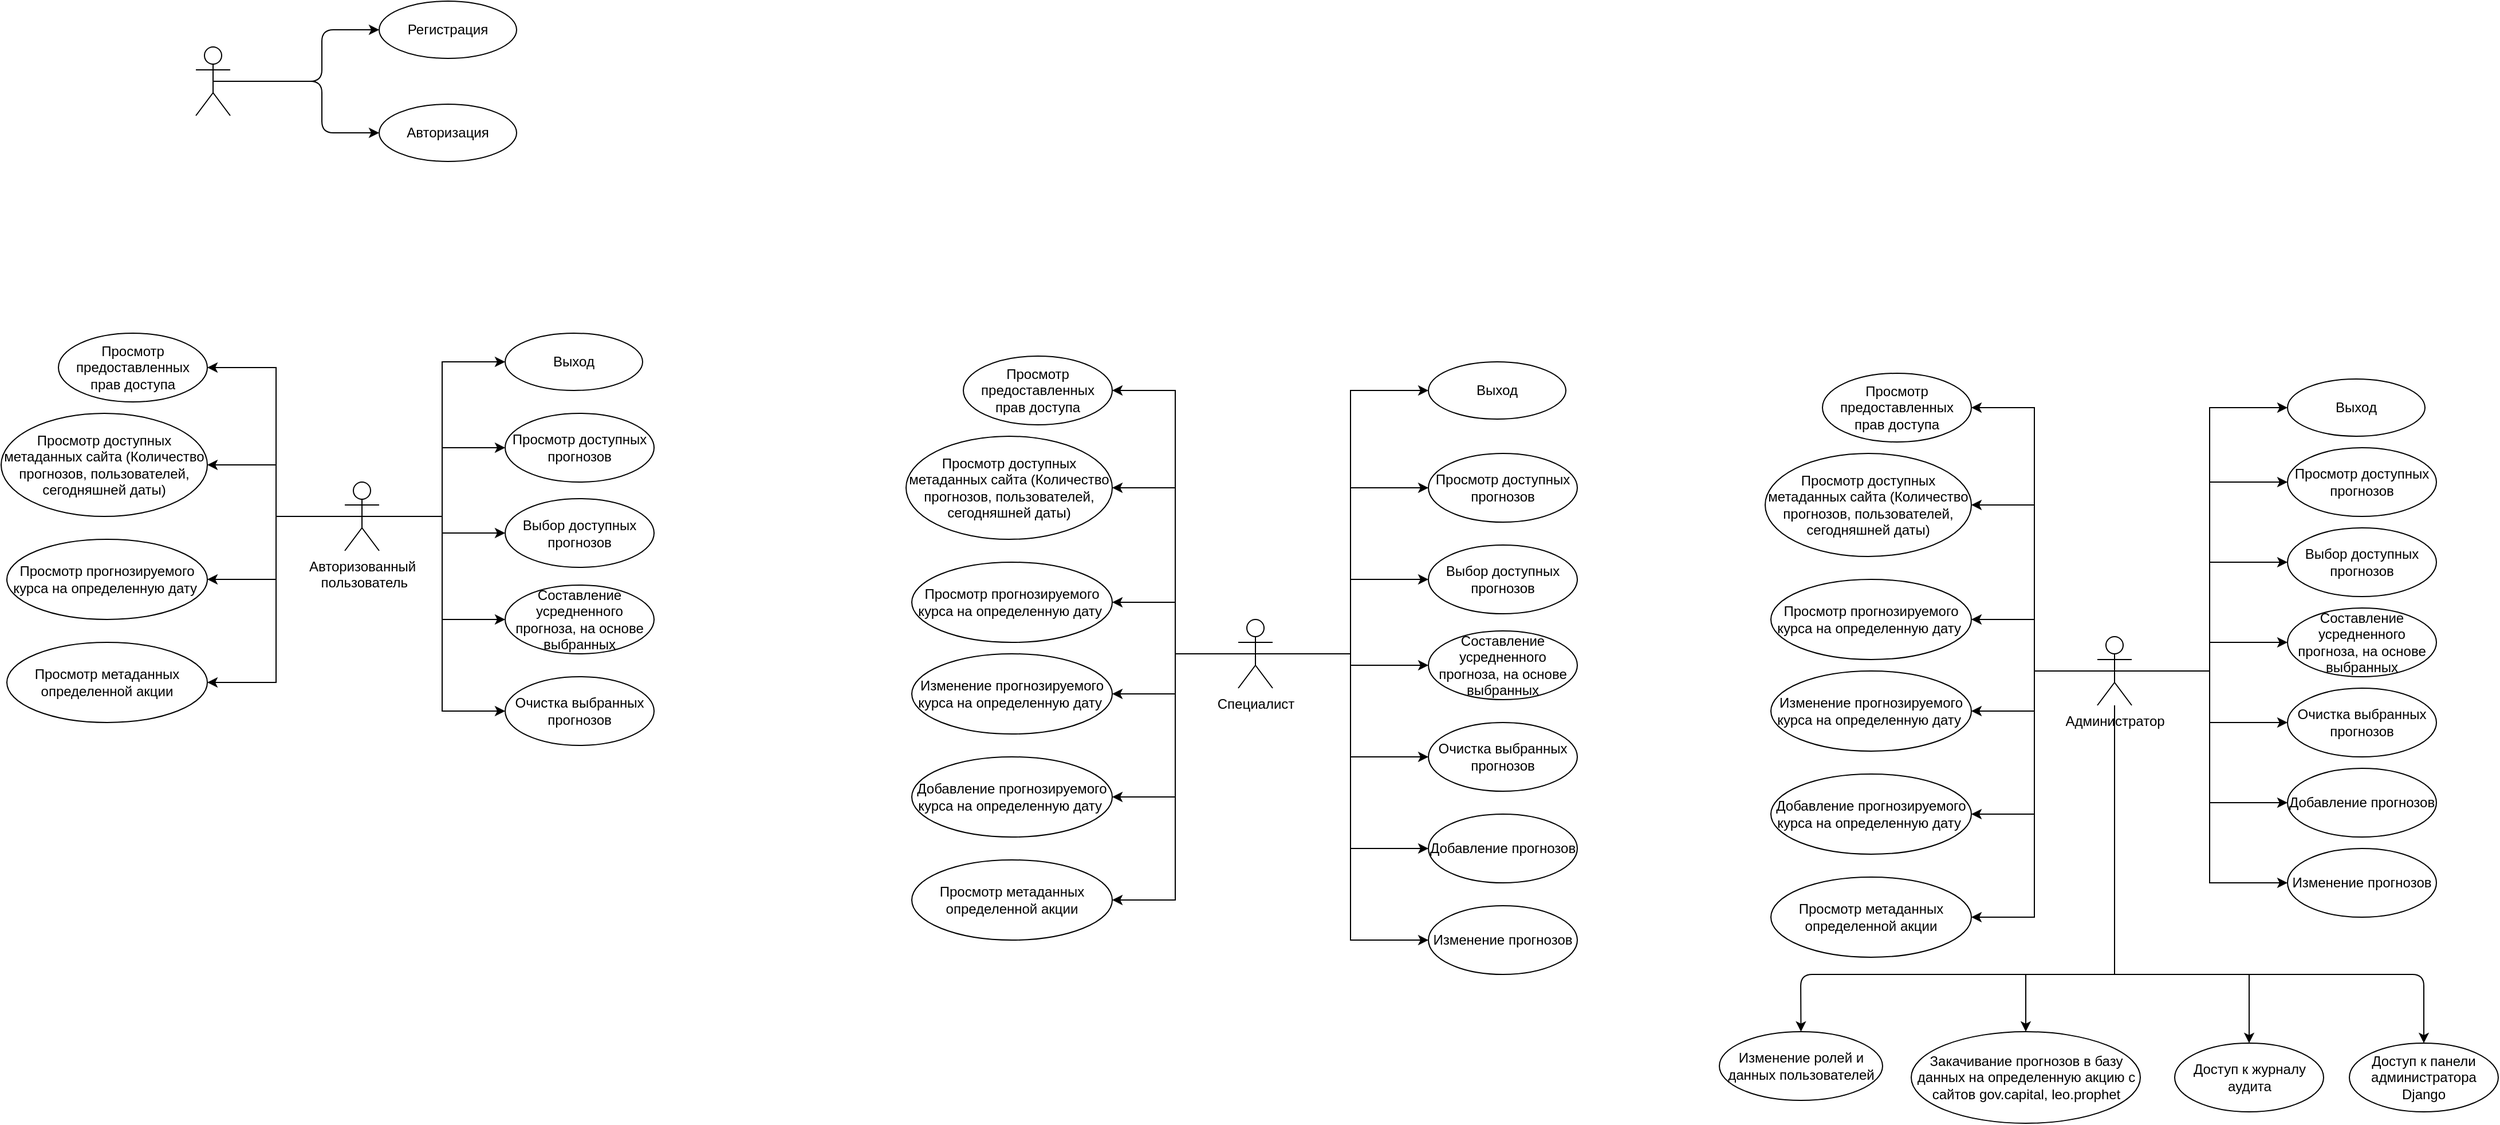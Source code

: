 <mxfile version="15.5.8" type="device" pages="2"><diagram id="Eo-qzbySmucaEM4rq8cV" name="Page-1"><mxGraphModel dx="2267" dy="1337" grid="1" gridSize="10" guides="1" tooltips="1" connect="1" arrows="1" fold="1" page="1" pageScale="1" pageWidth="827" pageHeight="1169" math="0" shadow="0"><root><mxCell id="0"/><mxCell id="1" parent="0"/><mxCell id="SaQKe1Ash4k-po-7bHGU-1" value="&lt;font color=&quot;#ffffff&quot;&gt;Неавторизованный пользователь&lt;/font&gt;" style="shape=umlActor;verticalLabelPosition=bottom;verticalAlign=top;html=1;outlineConnect=0;strokeColor=#000000;" parent="1" vertex="1"><mxGeometry x="170" y="190" width="30" height="60" as="geometry"/></mxCell><mxCell id="SaQKe1Ash4k-po-7bHGU-2" value="Авторизация" style="ellipse;whiteSpace=wrap;html=1;fillColor=#FFFFFF;strokeColor=#000000;" parent="1" vertex="1"><mxGeometry x="330" y="240" width="120" height="50" as="geometry"/></mxCell><mxCell id="SaQKe1Ash4k-po-7bHGU-3" value="Регистрация" style="ellipse;whiteSpace=wrap;html=1;fillColor=#FFFFFF;strokeColor=#000000;" parent="1" vertex="1"><mxGeometry x="330" y="150" width="120" height="50" as="geometry"/></mxCell><mxCell id="SaQKe1Ash4k-po-7bHGU-4" value="" style="endArrow=classic;html=1;exitX=0.5;exitY=0.5;exitDx=0;exitDy=0;exitPerimeter=0;entryX=0;entryY=0.5;entryDx=0;entryDy=0;strokeColor=#000000;" parent="1" source="SaQKe1Ash4k-po-7bHGU-1" target="SaQKe1Ash4k-po-7bHGU-3" edge="1"><mxGeometry width="50" height="50" relative="1" as="geometry"><mxPoint x="280" y="260" as="sourcePoint"/><mxPoint x="330" y="210" as="targetPoint"/><Array as="points"><mxPoint x="280" y="220"/><mxPoint x="280" y="175"/></Array></mxGeometry></mxCell><mxCell id="SaQKe1Ash4k-po-7bHGU-5" value="" style="endArrow=classic;html=1;exitX=0.5;exitY=0.5;exitDx=0;exitDy=0;exitPerimeter=0;entryX=0;entryY=0.5;entryDx=0;entryDy=0;strokeColor=#000000;" parent="1" source="SaQKe1Ash4k-po-7bHGU-1" target="SaQKe1Ash4k-po-7bHGU-2" edge="1"><mxGeometry width="50" height="50" relative="1" as="geometry"><mxPoint x="280" y="260" as="sourcePoint"/><mxPoint x="330" y="210" as="targetPoint"/><Array as="points"><mxPoint x="280" y="220"/><mxPoint x="280" y="265"/></Array></mxGeometry></mxCell><mxCell id="SaQKe1Ash4k-po-7bHGU-21" style="edgeStyle=orthogonalEdgeStyle;rounded=0;orthogonalLoop=1;jettySize=auto;html=1;exitX=0.5;exitY=0.5;exitDx=0;exitDy=0;exitPerimeter=0;entryX=1;entryY=0.5;entryDx=0;entryDy=0;" parent="1" source="SaQKe1Ash4k-po-7bHGU-6" target="SaQKe1Ash4k-po-7bHGU-18" edge="1"><mxGeometry relative="1" as="geometry"/></mxCell><mxCell id="SaQKe1Ash4k-po-7bHGU-22" style="edgeStyle=orthogonalEdgeStyle;rounded=0;orthogonalLoop=1;jettySize=auto;html=1;exitX=0.5;exitY=0.5;exitDx=0;exitDy=0;exitPerimeter=0;entryX=1;entryY=0.5;entryDx=0;entryDy=0;" parent="1" source="SaQKe1Ash4k-po-7bHGU-6" target="SaQKe1Ash4k-po-7bHGU-14" edge="1"><mxGeometry relative="1" as="geometry"/></mxCell><mxCell id="SaQKe1Ash4k-po-7bHGU-23" style="edgeStyle=orthogonalEdgeStyle;rounded=0;orthogonalLoop=1;jettySize=auto;html=1;exitX=0.5;exitY=0.5;exitDx=0;exitDy=0;exitPerimeter=0;entryX=1;entryY=0.5;entryDx=0;entryDy=0;" parent="1" source="SaQKe1Ash4k-po-7bHGU-6" target="SaQKe1Ash4k-po-7bHGU-17" edge="1"><mxGeometry relative="1" as="geometry"/></mxCell><mxCell id="SaQKe1Ash4k-po-7bHGU-24" style="edgeStyle=orthogonalEdgeStyle;rounded=0;orthogonalLoop=1;jettySize=auto;html=1;exitX=0.5;exitY=0.5;exitDx=0;exitDy=0;exitPerimeter=0;entryX=1;entryY=0.5;entryDx=0;entryDy=0;" parent="1" source="SaQKe1Ash4k-po-7bHGU-6" target="SaQKe1Ash4k-po-7bHGU-19" edge="1"><mxGeometry relative="1" as="geometry"/></mxCell><mxCell id="SaQKe1Ash4k-po-7bHGU-25" style="edgeStyle=orthogonalEdgeStyle;rounded=0;orthogonalLoop=1;jettySize=auto;html=1;exitX=0.5;exitY=0.5;exitDx=0;exitDy=0;exitPerimeter=0;entryX=0;entryY=0.5;entryDx=0;entryDy=0;" parent="1" source="SaQKe1Ash4k-po-7bHGU-6" target="SaQKe1Ash4k-po-7bHGU-11" edge="1"><mxGeometry relative="1" as="geometry"/></mxCell><mxCell id="SaQKe1Ash4k-po-7bHGU-26" style="edgeStyle=orthogonalEdgeStyle;rounded=0;orthogonalLoop=1;jettySize=auto;html=1;exitX=0.5;exitY=0.5;exitDx=0;exitDy=0;exitPerimeter=0;entryX=0;entryY=0.5;entryDx=0;entryDy=0;" parent="1" source="SaQKe1Ash4k-po-7bHGU-6" target="SaQKe1Ash4k-po-7bHGU-8" edge="1"><mxGeometry relative="1" as="geometry"/></mxCell><mxCell id="SaQKe1Ash4k-po-7bHGU-27" style="edgeStyle=orthogonalEdgeStyle;rounded=0;orthogonalLoop=1;jettySize=auto;html=1;exitX=0.5;exitY=0.5;exitDx=0;exitDy=0;exitPerimeter=0;entryX=0;entryY=0.5;entryDx=0;entryDy=0;" parent="1" source="SaQKe1Ash4k-po-7bHGU-6" target="SaQKe1Ash4k-po-7bHGU-12" edge="1"><mxGeometry relative="1" as="geometry"/></mxCell><mxCell id="SaQKe1Ash4k-po-7bHGU-28" style="edgeStyle=orthogonalEdgeStyle;rounded=0;orthogonalLoop=1;jettySize=auto;html=1;exitX=0.5;exitY=0.5;exitDx=0;exitDy=0;exitPerimeter=0;entryX=0;entryY=0.5;entryDx=0;entryDy=0;" parent="1" source="SaQKe1Ash4k-po-7bHGU-6" target="SaQKe1Ash4k-po-7bHGU-13" edge="1"><mxGeometry relative="1" as="geometry"/></mxCell><mxCell id="SaQKe1Ash4k-po-7bHGU-29" style="edgeStyle=orthogonalEdgeStyle;rounded=0;orthogonalLoop=1;jettySize=auto;html=1;exitX=0.5;exitY=0.5;exitDx=0;exitDy=0;exitPerimeter=0;entryX=0;entryY=0.5;entryDx=0;entryDy=0;" parent="1" source="SaQKe1Ash4k-po-7bHGU-6" target="SaQKe1Ash4k-po-7bHGU-15" edge="1"><mxGeometry relative="1" as="geometry"/></mxCell><mxCell id="SaQKe1Ash4k-po-7bHGU-6" value="Авторизованный&lt;br&gt;&amp;nbsp;пользователь" style="shape=umlActor;verticalLabelPosition=bottom;verticalAlign=top;html=1;outlineConnect=0;" parent="1" vertex="1"><mxGeometry x="300" y="570" width="30" height="60" as="geometry"/></mxCell><mxCell id="SaQKe1Ash4k-po-7bHGU-8" value="Просмотр доступных прогнозов" style="ellipse;whiteSpace=wrap;html=1;fillColor=#FFFFFF;" parent="1" vertex="1"><mxGeometry x="440" y="510" width="130" height="60" as="geometry"/></mxCell><mxCell id="SaQKe1Ash4k-po-7bHGU-11" value="Выход" style="ellipse;whiteSpace=wrap;html=1;fillColor=#FFFFFF;" parent="1" vertex="1"><mxGeometry x="440" y="440" width="120" height="50" as="geometry"/></mxCell><mxCell id="SaQKe1Ash4k-po-7bHGU-12" value="Выбор доступных прогнозов" style="ellipse;whiteSpace=wrap;html=1;fillColor=#FFFFFF;" parent="1" vertex="1"><mxGeometry x="440" y="584.5" width="130" height="60" as="geometry"/></mxCell><mxCell id="SaQKe1Ash4k-po-7bHGU-13" value="Составление усредненного прогноза, на основе выбранных" style="ellipse;whiteSpace=wrap;html=1;fillColor=#FFFFFF;" parent="1" vertex="1"><mxGeometry x="440" y="660" width="130" height="60" as="geometry"/></mxCell><mxCell id="SaQKe1Ash4k-po-7bHGU-14" value="Просмотр прогнозируемого курса на определенную дату&amp;nbsp;" style="ellipse;whiteSpace=wrap;html=1;fillColor=#FFFFFF;" parent="1" vertex="1"><mxGeometry x="5" y="620" width="175" height="70" as="geometry"/></mxCell><mxCell id="SaQKe1Ash4k-po-7bHGU-15" value="Очистка выбранных прогнозов" style="ellipse;whiteSpace=wrap;html=1;fillColor=#FFFFFF;" parent="1" vertex="1"><mxGeometry x="440" y="740" width="130" height="60" as="geometry"/></mxCell><mxCell id="SaQKe1Ash4k-po-7bHGU-17" value="Просмотр предоставленных прав доступа" style="ellipse;whiteSpace=wrap;html=1;fillColor=#FFFFFF;" parent="1" vertex="1"><mxGeometry x="50" y="440" width="130" height="60" as="geometry"/></mxCell><mxCell id="SaQKe1Ash4k-po-7bHGU-18" value="Просмотр доступных метаданных сайта (Количество прогнозов, пользователей, сегодняшней даты)" style="ellipse;whiteSpace=wrap;html=1;fillColor=#FFFFFF;" parent="1" vertex="1"><mxGeometry y="510" width="180" height="90" as="geometry"/></mxCell><mxCell id="SaQKe1Ash4k-po-7bHGU-19" value="Просмотр метаданных определенной акции" style="ellipse;whiteSpace=wrap;html=1;fillColor=#FFFFFF;" parent="1" vertex="1"><mxGeometry x="5" y="710" width="175" height="70" as="geometry"/></mxCell><mxCell id="SaQKe1Ash4k-po-7bHGU-50" style="edgeStyle=orthogonalEdgeStyle;rounded=0;orthogonalLoop=1;jettySize=auto;html=1;exitX=0.5;exitY=0.5;exitDx=0;exitDy=0;exitPerimeter=0;entryX=1;entryY=0.5;entryDx=0;entryDy=0;" parent="1" source="SaQKe1Ash4k-po-7bHGU-59" target="SaQKe1Ash4k-po-7bHGU-67" edge="1"><mxGeometry relative="1" as="geometry"/></mxCell><mxCell id="SaQKe1Ash4k-po-7bHGU-51" style="edgeStyle=orthogonalEdgeStyle;rounded=0;orthogonalLoop=1;jettySize=auto;html=1;exitX=0.5;exitY=0.5;exitDx=0;exitDy=0;exitPerimeter=0;entryX=1;entryY=0.5;entryDx=0;entryDy=0;" parent="1" source="SaQKe1Ash4k-po-7bHGU-59" target="SaQKe1Ash4k-po-7bHGU-64" edge="1"><mxGeometry relative="1" as="geometry"/></mxCell><mxCell id="SaQKe1Ash4k-po-7bHGU-52" style="edgeStyle=orthogonalEdgeStyle;rounded=0;orthogonalLoop=1;jettySize=auto;html=1;exitX=0.5;exitY=0.5;exitDx=0;exitDy=0;exitPerimeter=0;entryX=1;entryY=0.5;entryDx=0;entryDy=0;" parent="1" source="SaQKe1Ash4k-po-7bHGU-59" target="SaQKe1Ash4k-po-7bHGU-66" edge="1"><mxGeometry relative="1" as="geometry"/></mxCell><mxCell id="SaQKe1Ash4k-po-7bHGU-53" style="edgeStyle=orthogonalEdgeStyle;rounded=0;orthogonalLoop=1;jettySize=auto;html=1;exitX=0.5;exitY=0.5;exitDx=0;exitDy=0;exitPerimeter=0;entryX=1;entryY=0.5;entryDx=0;entryDy=0;" parent="1" source="SaQKe1Ash4k-po-7bHGU-59" target="SaQKe1Ash4k-po-7bHGU-68" edge="1"><mxGeometry relative="1" as="geometry"/></mxCell><mxCell id="SaQKe1Ash4k-po-7bHGU-54" style="edgeStyle=orthogonalEdgeStyle;rounded=0;orthogonalLoop=1;jettySize=auto;html=1;exitX=0.5;exitY=0.5;exitDx=0;exitDy=0;exitPerimeter=0;entryX=0;entryY=0.5;entryDx=0;entryDy=0;" parent="1" source="SaQKe1Ash4k-po-7bHGU-59" target="SaQKe1Ash4k-po-7bHGU-61" edge="1"><mxGeometry relative="1" as="geometry"/></mxCell><mxCell id="SaQKe1Ash4k-po-7bHGU-55" style="edgeStyle=orthogonalEdgeStyle;rounded=0;orthogonalLoop=1;jettySize=auto;html=1;exitX=0.5;exitY=0.5;exitDx=0;exitDy=0;exitPerimeter=0;entryX=0;entryY=0.5;entryDx=0;entryDy=0;" parent="1" source="SaQKe1Ash4k-po-7bHGU-59" target="SaQKe1Ash4k-po-7bHGU-60" edge="1"><mxGeometry relative="1" as="geometry"/></mxCell><mxCell id="SaQKe1Ash4k-po-7bHGU-56" style="edgeStyle=orthogonalEdgeStyle;rounded=0;orthogonalLoop=1;jettySize=auto;html=1;exitX=0.5;exitY=0.5;exitDx=0;exitDy=0;exitPerimeter=0;entryX=0;entryY=0.5;entryDx=0;entryDy=0;" parent="1" source="SaQKe1Ash4k-po-7bHGU-59" target="SaQKe1Ash4k-po-7bHGU-62" edge="1"><mxGeometry relative="1" as="geometry"/></mxCell><mxCell id="SaQKe1Ash4k-po-7bHGU-71" style="edgeStyle=orthogonalEdgeStyle;rounded=0;orthogonalLoop=1;jettySize=auto;html=1;exitX=0.5;exitY=0.5;exitDx=0;exitDy=0;exitPerimeter=0;entryX=1;entryY=0.5;entryDx=0;entryDy=0;" parent="1" source="SaQKe1Ash4k-po-7bHGU-59" target="SaQKe1Ash4k-po-7bHGU-69" edge="1"><mxGeometry relative="1" as="geometry"/></mxCell><mxCell id="SaQKe1Ash4k-po-7bHGU-72" style="edgeStyle=orthogonalEdgeStyle;rounded=0;orthogonalLoop=1;jettySize=auto;html=1;exitX=0.5;exitY=0.5;exitDx=0;exitDy=0;exitPerimeter=0;entryX=1;entryY=0.5;entryDx=0;entryDy=0;" parent="1" source="SaQKe1Ash4k-po-7bHGU-59" target="SaQKe1Ash4k-po-7bHGU-70" edge="1"><mxGeometry relative="1" as="geometry"/></mxCell><mxCell id="SaQKe1Ash4k-po-7bHGU-75" style="edgeStyle=orthogonalEdgeStyle;rounded=0;orthogonalLoop=1;jettySize=auto;html=1;exitX=0.5;exitY=0.5;exitDx=0;exitDy=0;exitPerimeter=0;entryX=0;entryY=0.5;entryDx=0;entryDy=0;" parent="1" source="SaQKe1Ash4k-po-7bHGU-59" target="SaQKe1Ash4k-po-7bHGU-63" edge="1"><mxGeometry relative="1" as="geometry"/></mxCell><mxCell id="SaQKe1Ash4k-po-7bHGU-76" style="edgeStyle=orthogonalEdgeStyle;rounded=0;orthogonalLoop=1;jettySize=auto;html=1;exitX=0.5;exitY=0.5;exitDx=0;exitDy=0;exitPerimeter=0;entryX=0;entryY=0.5;entryDx=0;entryDy=0;" parent="1" source="SaQKe1Ash4k-po-7bHGU-59" target="SaQKe1Ash4k-po-7bHGU-65" edge="1"><mxGeometry relative="1" as="geometry"/></mxCell><mxCell id="SaQKe1Ash4k-po-7bHGU-77" style="edgeStyle=orthogonalEdgeStyle;rounded=0;orthogonalLoop=1;jettySize=auto;html=1;exitX=0.5;exitY=0.5;exitDx=0;exitDy=0;exitPerimeter=0;entryX=0;entryY=0.5;entryDx=0;entryDy=0;" parent="1" source="SaQKe1Ash4k-po-7bHGU-59" target="SaQKe1Ash4k-po-7bHGU-73" edge="1"><mxGeometry relative="1" as="geometry"/></mxCell><mxCell id="SaQKe1Ash4k-po-7bHGU-78" style="edgeStyle=orthogonalEdgeStyle;rounded=0;orthogonalLoop=1;jettySize=auto;html=1;exitX=0.5;exitY=0.5;exitDx=0;exitDy=0;exitPerimeter=0;entryX=0;entryY=0.5;entryDx=0;entryDy=0;" parent="1" source="SaQKe1Ash4k-po-7bHGU-59" target="SaQKe1Ash4k-po-7bHGU-74" edge="1"><mxGeometry relative="1" as="geometry"/></mxCell><mxCell id="SaQKe1Ash4k-po-7bHGU-59" value="Специалист" style="shape=umlActor;verticalLabelPosition=bottom;verticalAlign=top;html=1;outlineConnect=0;" parent="1" vertex="1"><mxGeometry x="1080" y="690" width="30" height="60" as="geometry"/></mxCell><mxCell id="SaQKe1Ash4k-po-7bHGU-60" value="Просмотр доступных прогнозов" style="ellipse;whiteSpace=wrap;html=1;fillColor=#FFFFFF;" parent="1" vertex="1"><mxGeometry x="1246" y="545" width="130" height="60" as="geometry"/></mxCell><mxCell id="SaQKe1Ash4k-po-7bHGU-61" value="Выход" style="ellipse;whiteSpace=wrap;html=1;fillColor=#FFFFFF;" parent="1" vertex="1"><mxGeometry x="1246" y="465" width="120" height="50" as="geometry"/></mxCell><mxCell id="SaQKe1Ash4k-po-7bHGU-62" value="Выбор доступных прогнозов" style="ellipse;whiteSpace=wrap;html=1;fillColor=#FFFFFF;" parent="1" vertex="1"><mxGeometry x="1246" y="625" width="130" height="60" as="geometry"/></mxCell><mxCell id="SaQKe1Ash4k-po-7bHGU-63" value="Составление усредненного прогноза, на основе выбранных" style="ellipse;whiteSpace=wrap;html=1;fillColor=#FFFFFF;" parent="1" vertex="1"><mxGeometry x="1246" y="700" width="130" height="60" as="geometry"/></mxCell><mxCell id="SaQKe1Ash4k-po-7bHGU-64" value="Просмотр прогнозируемого курса на определенную дату&amp;nbsp;" style="ellipse;whiteSpace=wrap;html=1;fillColor=#FFFFFF;" parent="1" vertex="1"><mxGeometry x="795" y="640" width="175" height="70" as="geometry"/></mxCell><mxCell id="SaQKe1Ash4k-po-7bHGU-65" value="Очистка выбранных прогнозов" style="ellipse;whiteSpace=wrap;html=1;fillColor=#FFFFFF;" parent="1" vertex="1"><mxGeometry x="1246" y="780" width="130" height="60" as="geometry"/></mxCell><mxCell id="SaQKe1Ash4k-po-7bHGU-66" value="Просмотр предоставленных прав доступа" style="ellipse;whiteSpace=wrap;html=1;fillColor=#FFFFFF;" parent="1" vertex="1"><mxGeometry x="840" y="460" width="130" height="60" as="geometry"/></mxCell><mxCell id="SaQKe1Ash4k-po-7bHGU-67" value="Просмотр доступных метаданных сайта (Количество прогнозов, пользователей, сегодняшней даты)" style="ellipse;whiteSpace=wrap;html=1;fillColor=#FFFFFF;" parent="1" vertex="1"><mxGeometry x="790" y="530" width="180" height="90" as="geometry"/></mxCell><mxCell id="SaQKe1Ash4k-po-7bHGU-68" value="Просмотр метаданных определенной акции" style="ellipse;whiteSpace=wrap;html=1;fillColor=#FFFFFF;" parent="1" vertex="1"><mxGeometry x="795" y="900" width="175" height="70" as="geometry"/></mxCell><mxCell id="SaQKe1Ash4k-po-7bHGU-69" value="Изменение прогнозируемого курса на определенную дату&amp;nbsp;" style="ellipse;whiteSpace=wrap;html=1;fillColor=#FFFFFF;" parent="1" vertex="1"><mxGeometry x="795" y="720" width="175" height="70" as="geometry"/></mxCell><mxCell id="SaQKe1Ash4k-po-7bHGU-70" value="Добавление прогнозируемого курса на определенную дату&amp;nbsp;" style="ellipse;whiteSpace=wrap;html=1;fillColor=#FFFFFF;" parent="1" vertex="1"><mxGeometry x="795" y="810" width="175" height="70" as="geometry"/></mxCell><mxCell id="SaQKe1Ash4k-po-7bHGU-73" value="Добавление прогнозов" style="ellipse;whiteSpace=wrap;html=1;fillColor=#FFFFFF;" parent="1" vertex="1"><mxGeometry x="1246" y="860" width="130" height="60" as="geometry"/></mxCell><mxCell id="SaQKe1Ash4k-po-7bHGU-74" value="Изменение прогнозов" style="ellipse;whiteSpace=wrap;html=1;fillColor=#FFFFFF;" parent="1" vertex="1"><mxGeometry x="1246" y="940" width="130" height="60" as="geometry"/></mxCell><mxCell id="SaQKe1Ash4k-po-7bHGU-79" style="edgeStyle=orthogonalEdgeStyle;rounded=0;orthogonalLoop=1;jettySize=auto;html=1;exitX=0.5;exitY=0.5;exitDx=0;exitDy=0;exitPerimeter=0;entryX=1;entryY=0.5;entryDx=0;entryDy=0;" parent="1" source="SaQKe1Ash4k-po-7bHGU-92" target="SaQKe1Ash4k-po-7bHGU-100" edge="1"><mxGeometry relative="1" as="geometry"/></mxCell><mxCell id="SaQKe1Ash4k-po-7bHGU-80" style="edgeStyle=orthogonalEdgeStyle;rounded=0;orthogonalLoop=1;jettySize=auto;html=1;exitX=0.5;exitY=0.5;exitDx=0;exitDy=0;exitPerimeter=0;entryX=1;entryY=0.5;entryDx=0;entryDy=0;" parent="1" source="SaQKe1Ash4k-po-7bHGU-92" target="SaQKe1Ash4k-po-7bHGU-97" edge="1"><mxGeometry relative="1" as="geometry"/></mxCell><mxCell id="SaQKe1Ash4k-po-7bHGU-81" style="edgeStyle=orthogonalEdgeStyle;rounded=0;orthogonalLoop=1;jettySize=auto;html=1;exitX=0.5;exitY=0.5;exitDx=0;exitDy=0;exitPerimeter=0;entryX=1;entryY=0.5;entryDx=0;entryDy=0;" parent="1" source="SaQKe1Ash4k-po-7bHGU-92" target="SaQKe1Ash4k-po-7bHGU-99" edge="1"><mxGeometry relative="1" as="geometry"/></mxCell><mxCell id="SaQKe1Ash4k-po-7bHGU-82" style="edgeStyle=orthogonalEdgeStyle;rounded=0;orthogonalLoop=1;jettySize=auto;html=1;exitX=0.5;exitY=0.5;exitDx=0;exitDy=0;exitPerimeter=0;entryX=1;entryY=0.5;entryDx=0;entryDy=0;" parent="1" source="SaQKe1Ash4k-po-7bHGU-92" target="SaQKe1Ash4k-po-7bHGU-101" edge="1"><mxGeometry relative="1" as="geometry"/></mxCell><mxCell id="SaQKe1Ash4k-po-7bHGU-83" style="edgeStyle=orthogonalEdgeStyle;rounded=0;orthogonalLoop=1;jettySize=auto;html=1;exitX=0.5;exitY=0.5;exitDx=0;exitDy=0;exitPerimeter=0;entryX=0;entryY=0.5;entryDx=0;entryDy=0;" parent="1" source="SaQKe1Ash4k-po-7bHGU-92" target="SaQKe1Ash4k-po-7bHGU-94" edge="1"><mxGeometry relative="1" as="geometry"/></mxCell><mxCell id="SaQKe1Ash4k-po-7bHGU-84" style="edgeStyle=orthogonalEdgeStyle;rounded=0;orthogonalLoop=1;jettySize=auto;html=1;exitX=0.5;exitY=0.5;exitDx=0;exitDy=0;exitPerimeter=0;entryX=0;entryY=0.5;entryDx=0;entryDy=0;" parent="1" source="SaQKe1Ash4k-po-7bHGU-92" target="SaQKe1Ash4k-po-7bHGU-93" edge="1"><mxGeometry relative="1" as="geometry"/></mxCell><mxCell id="SaQKe1Ash4k-po-7bHGU-85" style="edgeStyle=orthogonalEdgeStyle;rounded=0;orthogonalLoop=1;jettySize=auto;html=1;exitX=0.5;exitY=0.5;exitDx=0;exitDy=0;exitPerimeter=0;entryX=0;entryY=0.5;entryDx=0;entryDy=0;" parent="1" source="SaQKe1Ash4k-po-7bHGU-92" target="SaQKe1Ash4k-po-7bHGU-95" edge="1"><mxGeometry relative="1" as="geometry"/></mxCell><mxCell id="SaQKe1Ash4k-po-7bHGU-86" style="edgeStyle=orthogonalEdgeStyle;rounded=0;orthogonalLoop=1;jettySize=auto;html=1;exitX=0.5;exitY=0.5;exitDx=0;exitDy=0;exitPerimeter=0;entryX=1;entryY=0.5;entryDx=0;entryDy=0;" parent="1" source="SaQKe1Ash4k-po-7bHGU-92" target="SaQKe1Ash4k-po-7bHGU-102" edge="1"><mxGeometry relative="1" as="geometry"/></mxCell><mxCell id="SaQKe1Ash4k-po-7bHGU-87" style="edgeStyle=orthogonalEdgeStyle;rounded=0;orthogonalLoop=1;jettySize=auto;html=1;exitX=0.5;exitY=0.5;exitDx=0;exitDy=0;exitPerimeter=0;entryX=1;entryY=0.5;entryDx=0;entryDy=0;" parent="1" source="SaQKe1Ash4k-po-7bHGU-92" target="SaQKe1Ash4k-po-7bHGU-103" edge="1"><mxGeometry relative="1" as="geometry"/></mxCell><mxCell id="SaQKe1Ash4k-po-7bHGU-88" style="edgeStyle=orthogonalEdgeStyle;rounded=0;orthogonalLoop=1;jettySize=auto;html=1;exitX=0.5;exitY=0.5;exitDx=0;exitDy=0;exitPerimeter=0;entryX=0;entryY=0.5;entryDx=0;entryDy=0;" parent="1" source="SaQKe1Ash4k-po-7bHGU-92" target="SaQKe1Ash4k-po-7bHGU-96" edge="1"><mxGeometry relative="1" as="geometry"/></mxCell><mxCell id="SaQKe1Ash4k-po-7bHGU-89" style="edgeStyle=orthogonalEdgeStyle;rounded=0;orthogonalLoop=1;jettySize=auto;html=1;exitX=0.5;exitY=0.5;exitDx=0;exitDy=0;exitPerimeter=0;entryX=0;entryY=0.5;entryDx=0;entryDy=0;" parent="1" source="SaQKe1Ash4k-po-7bHGU-92" target="SaQKe1Ash4k-po-7bHGU-98" edge="1"><mxGeometry relative="1" as="geometry"/></mxCell><mxCell id="SaQKe1Ash4k-po-7bHGU-90" style="edgeStyle=orthogonalEdgeStyle;rounded=0;orthogonalLoop=1;jettySize=auto;html=1;exitX=0.5;exitY=0.5;exitDx=0;exitDy=0;exitPerimeter=0;entryX=0;entryY=0.5;entryDx=0;entryDy=0;" parent="1" source="SaQKe1Ash4k-po-7bHGU-92" target="SaQKe1Ash4k-po-7bHGU-104" edge="1"><mxGeometry relative="1" as="geometry"/></mxCell><mxCell id="SaQKe1Ash4k-po-7bHGU-91" style="edgeStyle=orthogonalEdgeStyle;rounded=0;orthogonalLoop=1;jettySize=auto;html=1;exitX=0.5;exitY=0.5;exitDx=0;exitDy=0;exitPerimeter=0;entryX=0;entryY=0.5;entryDx=0;entryDy=0;" parent="1" source="SaQKe1Ash4k-po-7bHGU-92" target="SaQKe1Ash4k-po-7bHGU-105" edge="1"><mxGeometry relative="1" as="geometry"/></mxCell><mxCell id="SaQKe1Ash4k-po-7bHGU-112" style="edgeStyle=orthogonalEdgeStyle;rounded=0;orthogonalLoop=1;jettySize=auto;html=1;entryX=0.5;entryY=0;entryDx=0;entryDy=0;" parent="1" source="SaQKe1Ash4k-po-7bHGU-92" target="SaQKe1Ash4k-po-7bHGU-107" edge="1"><mxGeometry relative="1" as="geometry"><Array as="points"><mxPoint x="1845" y="1000"/><mxPoint x="1768" y="1000"/></Array></mxGeometry></mxCell><mxCell id="SaQKe1Ash4k-po-7bHGU-113" style="edgeStyle=orthogonalEdgeStyle;rounded=0;orthogonalLoop=1;jettySize=auto;html=1;entryX=0.5;entryY=0;entryDx=0;entryDy=0;" parent="1" source="SaQKe1Ash4k-po-7bHGU-92" target="SaQKe1Ash4k-po-7bHGU-109" edge="1"><mxGeometry relative="1" as="geometry"><Array as="points"><mxPoint x="1845" y="1000"/><mxPoint x="1963" y="1000"/></Array></mxGeometry></mxCell><mxCell id="SaQKe1Ash4k-po-7bHGU-92" value="Администратор" style="shape=umlActor;verticalLabelPosition=bottom;verticalAlign=top;html=1;outlineConnect=0;" parent="1" vertex="1"><mxGeometry x="1830" y="705" width="30" height="60" as="geometry"/></mxCell><mxCell id="SaQKe1Ash4k-po-7bHGU-93" value="Просмотр доступных прогнозов" style="ellipse;whiteSpace=wrap;html=1;" parent="1" vertex="1"><mxGeometry x="1996" y="540" width="130" height="60" as="geometry"/></mxCell><mxCell id="SaQKe1Ash4k-po-7bHGU-94" value="Выход" style="ellipse;whiteSpace=wrap;html=1;" parent="1" vertex="1"><mxGeometry x="1996" y="480" width="120" height="50" as="geometry"/></mxCell><mxCell id="SaQKe1Ash4k-po-7bHGU-95" value="Выбор доступных прогнозов" style="ellipse;whiteSpace=wrap;html=1;" parent="1" vertex="1"><mxGeometry x="1996" y="610" width="130" height="60" as="geometry"/></mxCell><mxCell id="SaQKe1Ash4k-po-7bHGU-96" value="Составление усредненного прогноза, на основе выбранных" style="ellipse;whiteSpace=wrap;html=1;" parent="1" vertex="1"><mxGeometry x="1996" y="680" width="130" height="60" as="geometry"/></mxCell><mxCell id="SaQKe1Ash4k-po-7bHGU-97" value="Просмотр прогнозируемого курса на определенную дату&amp;nbsp;" style="ellipse;whiteSpace=wrap;html=1;" parent="1" vertex="1"><mxGeometry x="1545" y="655" width="175" height="70" as="geometry"/></mxCell><mxCell id="SaQKe1Ash4k-po-7bHGU-98" value="Очистка выбранных прогнозов" style="ellipse;whiteSpace=wrap;html=1;" parent="1" vertex="1"><mxGeometry x="1996" y="750" width="130" height="60" as="geometry"/></mxCell><mxCell id="SaQKe1Ash4k-po-7bHGU-99" value="Просмотр предоставленных прав доступа" style="ellipse;whiteSpace=wrap;html=1;" parent="1" vertex="1"><mxGeometry x="1590" y="475" width="130" height="60" as="geometry"/></mxCell><mxCell id="SaQKe1Ash4k-po-7bHGU-100" value="Просмотр доступных метаданных сайта (Количество прогнозов, пользователей, сегодняшней даты)" style="ellipse;whiteSpace=wrap;html=1;" parent="1" vertex="1"><mxGeometry x="1540" y="545" width="180" height="90" as="geometry"/></mxCell><mxCell id="SaQKe1Ash4k-po-7bHGU-101" value="Просмотр метаданных определенной акции" style="ellipse;whiteSpace=wrap;html=1;" parent="1" vertex="1"><mxGeometry x="1545" y="915" width="175" height="70" as="geometry"/></mxCell><mxCell id="SaQKe1Ash4k-po-7bHGU-102" value="Изменение прогнозируемого курса на определенную дату&amp;nbsp;" style="ellipse;whiteSpace=wrap;html=1;" parent="1" vertex="1"><mxGeometry x="1545" y="735" width="175" height="70" as="geometry"/></mxCell><mxCell id="SaQKe1Ash4k-po-7bHGU-103" value="Добавление прогнозируемого курса на определенную дату&amp;nbsp;" style="ellipse;whiteSpace=wrap;html=1;" parent="1" vertex="1"><mxGeometry x="1545" y="825" width="175" height="70" as="geometry"/></mxCell><mxCell id="SaQKe1Ash4k-po-7bHGU-104" value="Добавление прогнозов" style="ellipse;whiteSpace=wrap;html=1;" parent="1" vertex="1"><mxGeometry x="1996" y="820" width="130" height="60" as="geometry"/></mxCell><mxCell id="SaQKe1Ash4k-po-7bHGU-105" value="Изменение прогнозов" style="ellipse;whiteSpace=wrap;html=1;" parent="1" vertex="1"><mxGeometry x="1996" y="890" width="130" height="60" as="geometry"/></mxCell><mxCell id="SaQKe1Ash4k-po-7bHGU-106" value="Изменение ролей и данных пользователей" style="ellipse;whiteSpace=wrap;html=1;" parent="1" vertex="1"><mxGeometry x="1500" y="1050" width="142.5" height="60" as="geometry"/></mxCell><mxCell id="SaQKe1Ash4k-po-7bHGU-107" value="Закачивание прогнозов в базу данных на определенную акцию с сайтов gov.capital, leo.prophet" style="ellipse;whiteSpace=wrap;html=1;" parent="1" vertex="1"><mxGeometry x="1667.5" y="1050" width="200" height="80" as="geometry"/></mxCell><mxCell id="SaQKe1Ash4k-po-7bHGU-109" value="Доступ к журналу аудита" style="ellipse;whiteSpace=wrap;html=1;" parent="1" vertex="1"><mxGeometry x="1897.5" y="1060" width="130" height="60" as="geometry"/></mxCell><mxCell id="SaQKe1Ash4k-po-7bHGU-110" value="Доступ к панели администратора Django" style="ellipse;whiteSpace=wrap;html=1;" parent="1" vertex="1"><mxGeometry x="2050" y="1060" width="130" height="60" as="geometry"/></mxCell><mxCell id="SaQKe1Ash4k-po-7bHGU-114" value="" style="endArrow=classic;html=1;entryX=0.5;entryY=0;entryDx=0;entryDy=0;" parent="1" target="SaQKe1Ash4k-po-7bHGU-106" edge="1"><mxGeometry width="50" height="50" relative="1" as="geometry"><mxPoint x="1770" y="1000" as="sourcePoint"/><mxPoint x="1690" y="930" as="targetPoint"/><Array as="points"><mxPoint x="1571" y="1000"/></Array></mxGeometry></mxCell><mxCell id="SaQKe1Ash4k-po-7bHGU-115" value="" style="endArrow=classic;html=1;entryX=0.5;entryY=0;entryDx=0;entryDy=0;" parent="1" target="SaQKe1Ash4k-po-7bHGU-110" edge="1"><mxGeometry width="50" height="50" relative="1" as="geometry"><mxPoint x="1960" y="1000" as="sourcePoint"/><mxPoint x="1690" y="770" as="targetPoint"/><Array as="points"><mxPoint x="2115" y="1000"/></Array></mxGeometry></mxCell></root></mxGraphModel></diagram><diagram id="YpOEqNyK6p2pOsuetR5T" name="Page-2"><mxGraphModel dx="533" dy="802" grid="1" gridSize="10" guides="1" tooltips="1" connect="1" arrows="1" fold="1" page="1" pageScale="1" pageWidth="827" pageHeight="1169" math="0" shadow="0"><root><mxCell id="NcD0rlovRvoc91aU4sEG-0"/><mxCell id="NcD0rlovRvoc91aU4sEG-1" parent="NcD0rlovRvoc91aU4sEG-0"/><mxCell id="WTO6xY8Pb6mxR2xjROgv-0" style="edgeStyle=orthogonalEdgeStyle;rounded=0;orthogonalLoop=1;jettySize=auto;html=1;exitX=0.5;exitY=0.5;exitDx=0;exitDy=0;exitPerimeter=0;entryX=1;entryY=0.5;entryDx=0;entryDy=0;" edge="1" parent="NcD0rlovRvoc91aU4sEG-1" source="WTO6xY8Pb6mxR2xjROgv-15" target="WTO6xY8Pb6mxR2xjROgv-23"><mxGeometry relative="1" as="geometry"/></mxCell><mxCell id="WTO6xY8Pb6mxR2xjROgv-1" style="edgeStyle=orthogonalEdgeStyle;rounded=0;orthogonalLoop=1;jettySize=auto;html=1;exitX=0.5;exitY=0.5;exitDx=0;exitDy=0;exitPerimeter=0;entryX=1;entryY=0.5;entryDx=0;entryDy=0;" edge="1" parent="NcD0rlovRvoc91aU4sEG-1" source="WTO6xY8Pb6mxR2xjROgv-15" target="WTO6xY8Pb6mxR2xjROgv-20"><mxGeometry relative="1" as="geometry"/></mxCell><mxCell id="WTO6xY8Pb6mxR2xjROgv-2" style="edgeStyle=orthogonalEdgeStyle;rounded=0;orthogonalLoop=1;jettySize=auto;html=1;exitX=0.5;exitY=0.5;exitDx=0;exitDy=0;exitPerimeter=0;entryX=1;entryY=0.5;entryDx=0;entryDy=0;" edge="1" parent="NcD0rlovRvoc91aU4sEG-1" source="WTO6xY8Pb6mxR2xjROgv-15" target="WTO6xY8Pb6mxR2xjROgv-22"><mxGeometry relative="1" as="geometry"/></mxCell><mxCell id="WTO6xY8Pb6mxR2xjROgv-3" style="edgeStyle=orthogonalEdgeStyle;rounded=0;orthogonalLoop=1;jettySize=auto;html=1;exitX=0.5;exitY=0.5;exitDx=0;exitDy=0;exitPerimeter=0;entryX=1;entryY=0.5;entryDx=0;entryDy=0;" edge="1" parent="NcD0rlovRvoc91aU4sEG-1" source="WTO6xY8Pb6mxR2xjROgv-15" target="WTO6xY8Pb6mxR2xjROgv-24"><mxGeometry relative="1" as="geometry"/></mxCell><mxCell id="WTO6xY8Pb6mxR2xjROgv-4" style="edgeStyle=orthogonalEdgeStyle;rounded=0;orthogonalLoop=1;jettySize=auto;html=1;exitX=0.5;exitY=0.5;exitDx=0;exitDy=0;exitPerimeter=0;entryX=0;entryY=0.5;entryDx=0;entryDy=0;" edge="1" parent="NcD0rlovRvoc91aU4sEG-1" source="WTO6xY8Pb6mxR2xjROgv-15" target="WTO6xY8Pb6mxR2xjROgv-17"><mxGeometry relative="1" as="geometry"/></mxCell><mxCell id="WTO6xY8Pb6mxR2xjROgv-5" style="edgeStyle=orthogonalEdgeStyle;rounded=0;orthogonalLoop=1;jettySize=auto;html=1;exitX=0.5;exitY=0.5;exitDx=0;exitDy=0;exitPerimeter=0;entryX=0;entryY=0.5;entryDx=0;entryDy=0;" edge="1" parent="NcD0rlovRvoc91aU4sEG-1" source="WTO6xY8Pb6mxR2xjROgv-15" target="WTO6xY8Pb6mxR2xjROgv-16"><mxGeometry relative="1" as="geometry"/></mxCell><mxCell id="WTO6xY8Pb6mxR2xjROgv-6" style="edgeStyle=orthogonalEdgeStyle;rounded=0;orthogonalLoop=1;jettySize=auto;html=1;exitX=0.5;exitY=0.5;exitDx=0;exitDy=0;exitPerimeter=0;entryX=0;entryY=0.5;entryDx=0;entryDy=0;" edge="1" parent="NcD0rlovRvoc91aU4sEG-1" source="WTO6xY8Pb6mxR2xjROgv-15" target="WTO6xY8Pb6mxR2xjROgv-18"><mxGeometry relative="1" as="geometry"/></mxCell><mxCell id="WTO6xY8Pb6mxR2xjROgv-7" style="edgeStyle=orthogonalEdgeStyle;rounded=0;orthogonalLoop=1;jettySize=auto;html=1;exitX=0.5;exitY=0.5;exitDx=0;exitDy=0;exitPerimeter=0;entryX=1;entryY=0.5;entryDx=0;entryDy=0;" edge="1" parent="NcD0rlovRvoc91aU4sEG-1" source="WTO6xY8Pb6mxR2xjROgv-15" target="WTO6xY8Pb6mxR2xjROgv-25"><mxGeometry relative="1" as="geometry"/></mxCell><mxCell id="WTO6xY8Pb6mxR2xjROgv-8" style="edgeStyle=orthogonalEdgeStyle;rounded=0;orthogonalLoop=1;jettySize=auto;html=1;exitX=0.5;exitY=0.5;exitDx=0;exitDy=0;exitPerimeter=0;entryX=1;entryY=0.5;entryDx=0;entryDy=0;" edge="1" parent="NcD0rlovRvoc91aU4sEG-1" source="WTO6xY8Pb6mxR2xjROgv-15" target="WTO6xY8Pb6mxR2xjROgv-26"><mxGeometry relative="1" as="geometry"/></mxCell><mxCell id="WTO6xY8Pb6mxR2xjROgv-9" style="edgeStyle=orthogonalEdgeStyle;rounded=0;orthogonalLoop=1;jettySize=auto;html=1;exitX=0.5;exitY=0.5;exitDx=0;exitDy=0;exitPerimeter=0;entryX=0;entryY=0.5;entryDx=0;entryDy=0;" edge="1" parent="NcD0rlovRvoc91aU4sEG-1" source="WTO6xY8Pb6mxR2xjROgv-15" target="WTO6xY8Pb6mxR2xjROgv-19"><mxGeometry relative="1" as="geometry"/></mxCell><mxCell id="WTO6xY8Pb6mxR2xjROgv-10" style="edgeStyle=orthogonalEdgeStyle;rounded=0;orthogonalLoop=1;jettySize=auto;html=1;exitX=0.5;exitY=0.5;exitDx=0;exitDy=0;exitPerimeter=0;entryX=0;entryY=0.5;entryDx=0;entryDy=0;" edge="1" parent="NcD0rlovRvoc91aU4sEG-1" source="WTO6xY8Pb6mxR2xjROgv-15" target="WTO6xY8Pb6mxR2xjROgv-21"><mxGeometry relative="1" as="geometry"/></mxCell><mxCell id="WTO6xY8Pb6mxR2xjROgv-11" style="edgeStyle=orthogonalEdgeStyle;rounded=0;orthogonalLoop=1;jettySize=auto;html=1;exitX=0.5;exitY=0.5;exitDx=0;exitDy=0;exitPerimeter=0;entryX=0;entryY=0.5;entryDx=0;entryDy=0;" edge="1" parent="NcD0rlovRvoc91aU4sEG-1" source="WTO6xY8Pb6mxR2xjROgv-15" target="WTO6xY8Pb6mxR2xjROgv-27"><mxGeometry relative="1" as="geometry"/></mxCell><mxCell id="WTO6xY8Pb6mxR2xjROgv-12" style="edgeStyle=orthogonalEdgeStyle;rounded=0;orthogonalLoop=1;jettySize=auto;html=1;exitX=0.5;exitY=0.5;exitDx=0;exitDy=0;exitPerimeter=0;entryX=0;entryY=0.5;entryDx=0;entryDy=0;" edge="1" parent="NcD0rlovRvoc91aU4sEG-1" source="WTO6xY8Pb6mxR2xjROgv-15" target="WTO6xY8Pb6mxR2xjROgv-28"><mxGeometry relative="1" as="geometry"/></mxCell><mxCell id="WTO6xY8Pb6mxR2xjROgv-13" style="edgeStyle=orthogonalEdgeStyle;rounded=0;orthogonalLoop=1;jettySize=auto;html=1;entryX=0.5;entryY=0;entryDx=0;entryDy=0;" edge="1" parent="NcD0rlovRvoc91aU4sEG-1" source="WTO6xY8Pb6mxR2xjROgv-15" target="WTO6xY8Pb6mxR2xjROgv-30"><mxGeometry relative="1" as="geometry"><Array as="points"><mxPoint x="1172" y="525"/><mxPoint x="1095" y="525"/></Array></mxGeometry></mxCell><mxCell id="WTO6xY8Pb6mxR2xjROgv-14" style="edgeStyle=orthogonalEdgeStyle;rounded=0;orthogonalLoop=1;jettySize=auto;html=1;entryX=0.5;entryY=0;entryDx=0;entryDy=0;" edge="1" parent="NcD0rlovRvoc91aU4sEG-1" source="WTO6xY8Pb6mxR2xjROgv-15" target="WTO6xY8Pb6mxR2xjROgv-31"><mxGeometry relative="1" as="geometry"><Array as="points"><mxPoint x="1172" y="525"/><mxPoint x="1290" y="525"/></Array></mxGeometry></mxCell><mxCell id="WTO6xY8Pb6mxR2xjROgv-15" value="Администратор" style="shape=umlActor;verticalLabelPosition=bottom;verticalAlign=top;html=1;outlineConnect=0;" vertex="1" parent="NcD0rlovRvoc91aU4sEG-1"><mxGeometry x="1157" y="230" width="30" height="60" as="geometry"/></mxCell><mxCell id="WTO6xY8Pb6mxR2xjROgv-16" value="Просмотр доступных прогнозов" style="ellipse;whiteSpace=wrap;html=1;" vertex="1" parent="NcD0rlovRvoc91aU4sEG-1"><mxGeometry x="1323" y="65" width="130" height="60" as="geometry"/></mxCell><mxCell id="WTO6xY8Pb6mxR2xjROgv-17" value="Выход" style="ellipse;whiteSpace=wrap;html=1;" vertex="1" parent="NcD0rlovRvoc91aU4sEG-1"><mxGeometry x="1323" y="5" width="120" height="50" as="geometry"/></mxCell><mxCell id="WTO6xY8Pb6mxR2xjROgv-18" value="Выбор доступных прогнозов" style="ellipse;whiteSpace=wrap;html=1;" vertex="1" parent="NcD0rlovRvoc91aU4sEG-1"><mxGeometry x="1323" y="135" width="130" height="60" as="geometry"/></mxCell><mxCell id="WTO6xY8Pb6mxR2xjROgv-19" value="Составление усредненного прогноза, на основе выбранных" style="ellipse;whiteSpace=wrap;html=1;" vertex="1" parent="NcD0rlovRvoc91aU4sEG-1"><mxGeometry x="1323" y="205" width="130" height="60" as="geometry"/></mxCell><mxCell id="WTO6xY8Pb6mxR2xjROgv-20" value="Просмотр прогнозируемого курса на определенную дату&amp;nbsp;" style="ellipse;whiteSpace=wrap;html=1;" vertex="1" parent="NcD0rlovRvoc91aU4sEG-1"><mxGeometry x="872" y="180" width="175" height="70" as="geometry"/></mxCell><mxCell id="WTO6xY8Pb6mxR2xjROgv-21" value="Очистка выбранных прогнозов" style="ellipse;whiteSpace=wrap;html=1;" vertex="1" parent="NcD0rlovRvoc91aU4sEG-1"><mxGeometry x="1323" y="275" width="130" height="60" as="geometry"/></mxCell><mxCell id="WTO6xY8Pb6mxR2xjROgv-22" value="Просмотр предоставленных прав доступа" style="ellipse;whiteSpace=wrap;html=1;" vertex="1" parent="NcD0rlovRvoc91aU4sEG-1"><mxGeometry x="917" width="130" height="60" as="geometry"/></mxCell><mxCell id="WTO6xY8Pb6mxR2xjROgv-23" value="Просмотр доступных метаданных сайта (Количество прогнозов, пользователей, сегодняшней даты)" style="ellipse;whiteSpace=wrap;html=1;" vertex="1" parent="NcD0rlovRvoc91aU4sEG-1"><mxGeometry x="867" y="70" width="180" height="90" as="geometry"/></mxCell><mxCell id="WTO6xY8Pb6mxR2xjROgv-24" value="Просмотр метаданных определенной акции" style="ellipse;whiteSpace=wrap;html=1;" vertex="1" parent="NcD0rlovRvoc91aU4sEG-1"><mxGeometry x="872" y="440" width="175" height="70" as="geometry"/></mxCell><mxCell id="WTO6xY8Pb6mxR2xjROgv-25" value="Изменение прогнозируемого курса на определенную дату&amp;nbsp;" style="ellipse;whiteSpace=wrap;html=1;" vertex="1" parent="NcD0rlovRvoc91aU4sEG-1"><mxGeometry x="872" y="260" width="175" height="70" as="geometry"/></mxCell><mxCell id="WTO6xY8Pb6mxR2xjROgv-26" value="Добавление прогнозируемого курса на определенную дату&amp;nbsp;" style="ellipse;whiteSpace=wrap;html=1;" vertex="1" parent="NcD0rlovRvoc91aU4sEG-1"><mxGeometry x="872" y="350" width="175" height="70" as="geometry"/></mxCell><mxCell id="WTO6xY8Pb6mxR2xjROgv-27" value="Добавление прогнозов" style="ellipse;whiteSpace=wrap;html=1;" vertex="1" parent="NcD0rlovRvoc91aU4sEG-1"><mxGeometry x="1323" y="345" width="130" height="60" as="geometry"/></mxCell><mxCell id="WTO6xY8Pb6mxR2xjROgv-28" value="Изменение прогнозов" style="ellipse;whiteSpace=wrap;html=1;" vertex="1" parent="NcD0rlovRvoc91aU4sEG-1"><mxGeometry x="1323" y="415" width="130" height="60" as="geometry"/></mxCell><mxCell id="WTO6xY8Pb6mxR2xjROgv-29" value="Изменение ролей и данных пользователей" style="ellipse;whiteSpace=wrap;html=1;" vertex="1" parent="NcD0rlovRvoc91aU4sEG-1"><mxGeometry x="827" y="575" width="142.5" height="60" as="geometry"/></mxCell><mxCell id="WTO6xY8Pb6mxR2xjROgv-30" value="Закачивание прогнозов в базу данных на определенную акцию с сайтов gov.capital, leo.prophet" style="ellipse;whiteSpace=wrap;html=1;" vertex="1" parent="NcD0rlovRvoc91aU4sEG-1"><mxGeometry x="994.5" y="575" width="200" height="80" as="geometry"/></mxCell><mxCell id="WTO6xY8Pb6mxR2xjROgv-31" value="Доступ к журналу аудита" style="ellipse;whiteSpace=wrap;html=1;" vertex="1" parent="NcD0rlovRvoc91aU4sEG-1"><mxGeometry x="1224.5" y="585" width="130" height="60" as="geometry"/></mxCell><mxCell id="WTO6xY8Pb6mxR2xjROgv-32" value="Доступ к панели администратора Django" style="ellipse;whiteSpace=wrap;html=1;" vertex="1" parent="NcD0rlovRvoc91aU4sEG-1"><mxGeometry x="1377" y="585" width="130" height="60" as="geometry"/></mxCell><mxCell id="WTO6xY8Pb6mxR2xjROgv-33" value="" style="endArrow=classic;html=1;entryX=0.5;entryY=0;entryDx=0;entryDy=0;" edge="1" parent="NcD0rlovRvoc91aU4sEG-1" target="WTO6xY8Pb6mxR2xjROgv-29"><mxGeometry width="50" height="50" relative="1" as="geometry"><mxPoint x="1097" y="525" as="sourcePoint"/><mxPoint x="1017" y="455" as="targetPoint"/><Array as="points"><mxPoint x="898" y="525"/></Array></mxGeometry></mxCell><mxCell id="WTO6xY8Pb6mxR2xjROgv-34" value="" style="endArrow=classic;html=1;entryX=0.5;entryY=0;entryDx=0;entryDy=0;" edge="1" parent="NcD0rlovRvoc91aU4sEG-1" target="WTO6xY8Pb6mxR2xjROgv-32"><mxGeometry width="50" height="50" relative="1" as="geometry"><mxPoint x="1287" y="525" as="sourcePoint"/><mxPoint x="1017" y="295" as="targetPoint"/><Array as="points"><mxPoint x="1442" y="525"/></Array></mxGeometry></mxCell></root></mxGraphModel></diagram></mxfile>